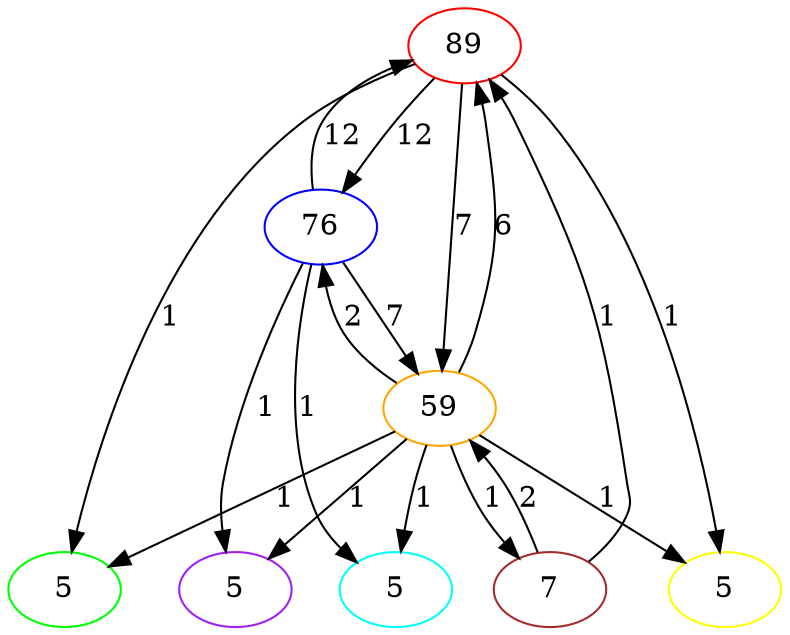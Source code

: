 strict digraph  {
0 [color=red, label=89];
1 [color=green, label=5];
2 [color=blue, label=76];
3 [color=yellow, label=5];
4 [color=cyan, label=5];
5 [color=purple, label=5];
6 [color=orange, label=59];
7 [color=brown, label=7];
0 -> 2  [label=12];
0 -> 6  [label=7];
0 -> 1  [label=1];
0 -> 3  [label=1];
2 -> 6  [label=7];
2 -> 0  [label=12];
2 -> 5  [label=1];
2 -> 4  [label=1];
6 -> 7  [label=1];
6 -> 5  [label=1];
6 -> 4  [label=1];
6 -> 3  [label=1];
6 -> 1  [label=1];
6 -> 2  [label=2];
6 -> 0  [label=6];
7 -> 0  [label=1];
7 -> 6  [label=2];
}
